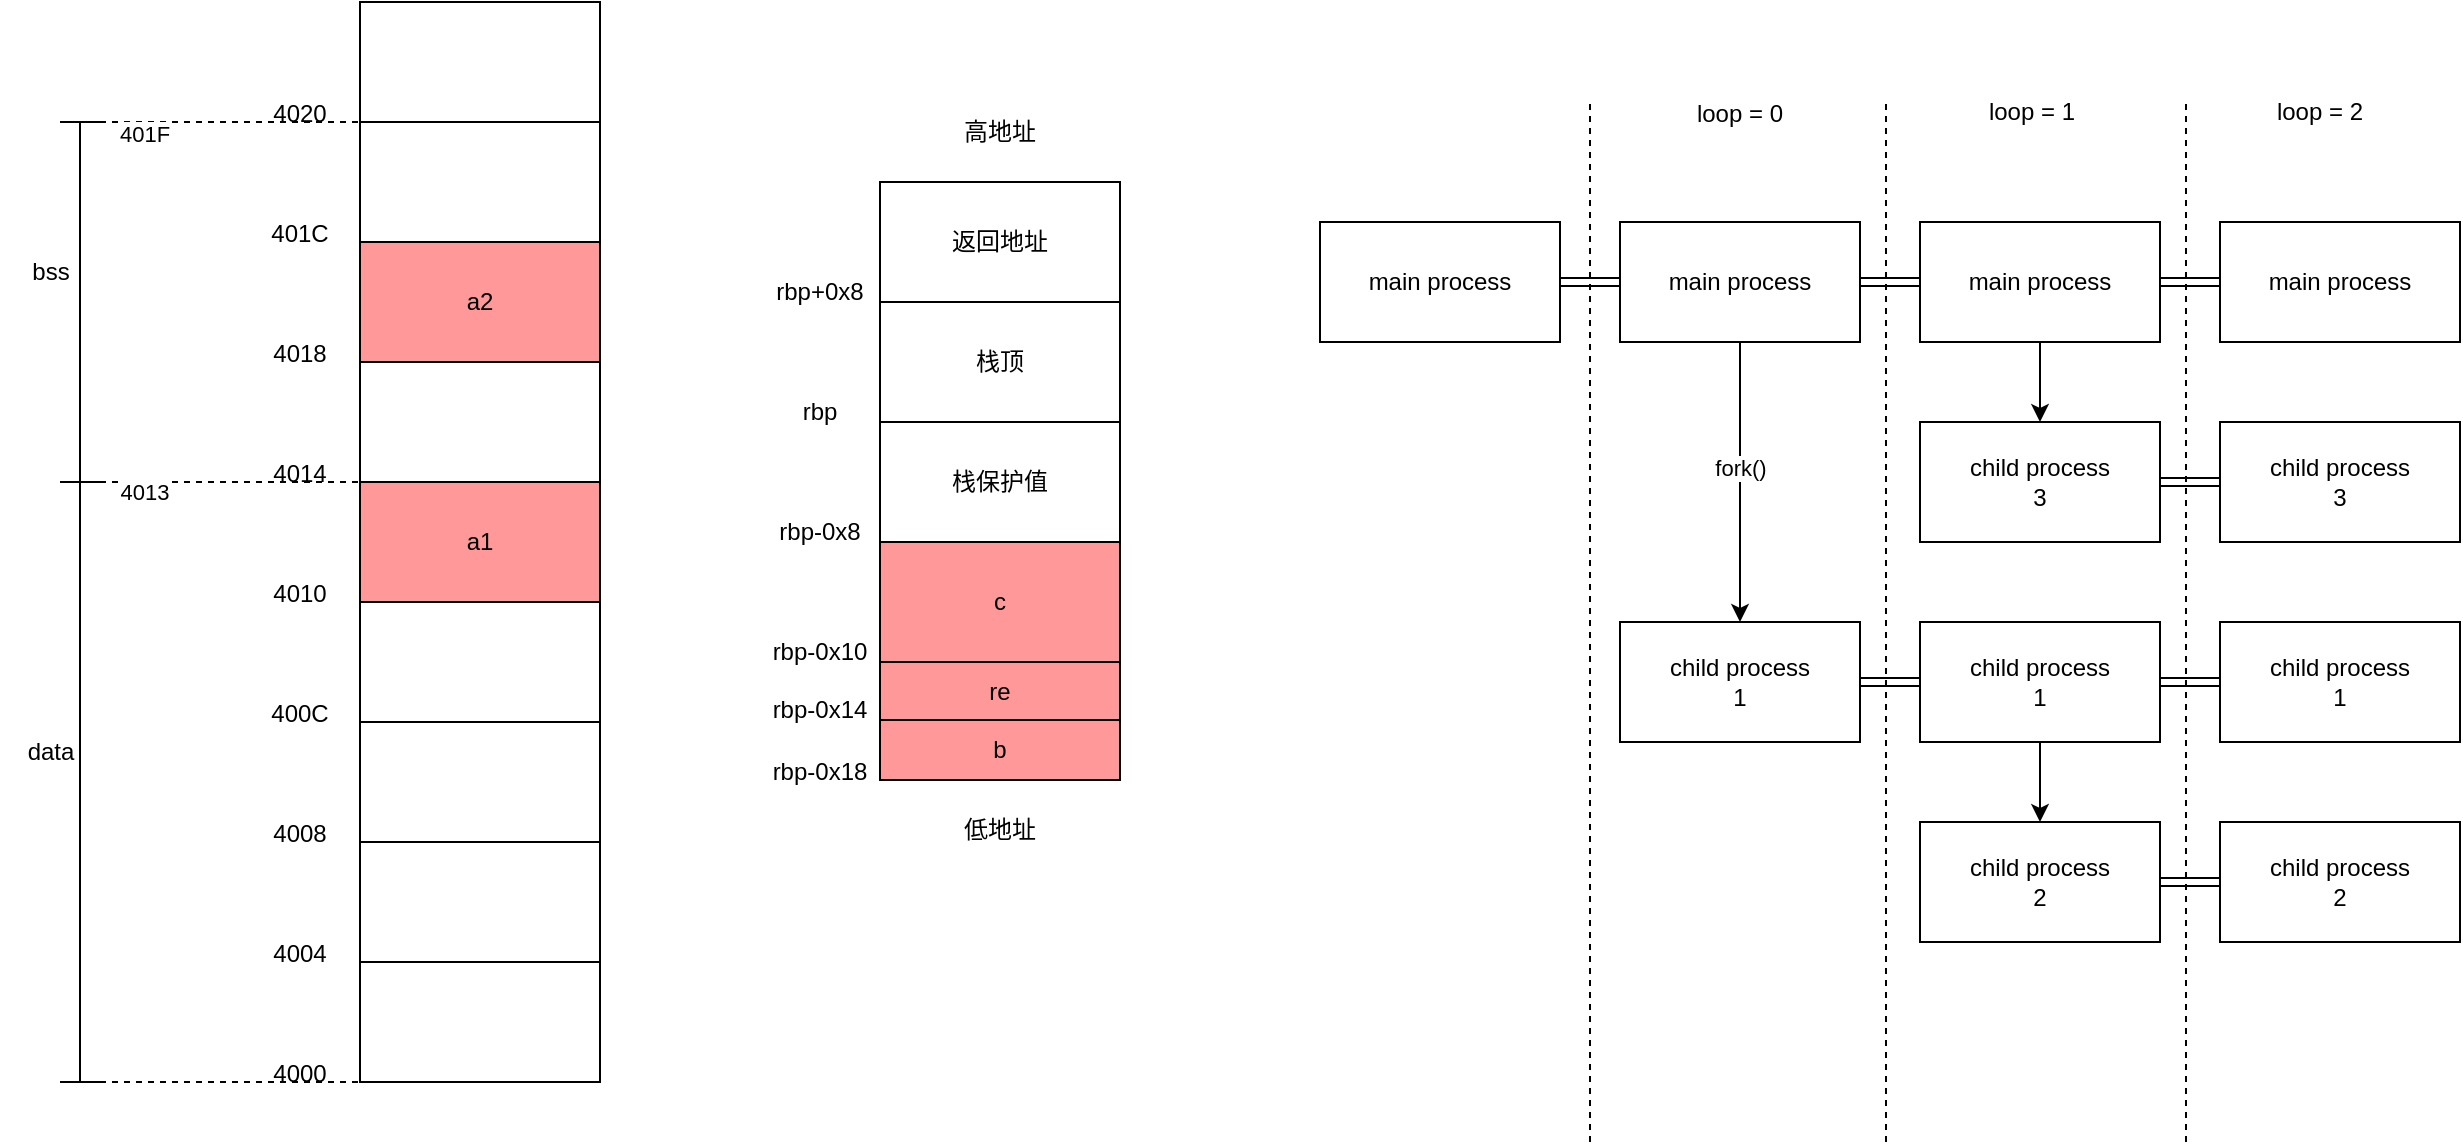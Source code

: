 <mxfile version="24.7.17">
  <diagram name="第 1 页" id="R-b9BJ-qE5zjMcX2TJD_">
    <mxGraphModel dx="1397" dy="834" grid="1" gridSize="10" guides="0" tooltips="1" connect="1" arrows="1" fold="1" page="1" pageScale="1" pageWidth="827" pageHeight="1169" math="0" shadow="0">
      <root>
        <mxCell id="0" />
        <mxCell id="1" parent="0" />
        <mxCell id="eq3iUFS4kH3gSGo_peP6-1" value="" style="rounded=0;whiteSpace=wrap;html=1;" parent="1" vertex="1">
          <mxGeometry x="370" y="570" width="120" height="60" as="geometry" />
        </mxCell>
        <mxCell id="eq3iUFS4kH3gSGo_peP6-2" value="" style="rounded=0;whiteSpace=wrap;html=1;" parent="1" vertex="1">
          <mxGeometry x="370" y="510" width="120" height="60" as="geometry" />
        </mxCell>
        <mxCell id="eq3iUFS4kH3gSGo_peP6-4" value="" style="rounded=0;whiteSpace=wrap;html=1;shadow=0;glass=0;fillStyle=auto;" parent="1" vertex="1">
          <mxGeometry x="370" y="450" width="120" height="60" as="geometry" />
        </mxCell>
        <mxCell id="eq3iUFS4kH3gSGo_peP6-6" value="4004" style="text;html=1;align=center;verticalAlign=middle;whiteSpace=wrap;rounded=0;dashed=1;" parent="1" vertex="1">
          <mxGeometry x="310" y="611" width="60" height="30" as="geometry" />
        </mxCell>
        <mxCell id="eq3iUFS4kH3gSGo_peP6-8" value="4008" style="text;html=1;align=center;verticalAlign=middle;whiteSpace=wrap;rounded=0;dashed=1;" parent="1" vertex="1">
          <mxGeometry x="310" y="551" width="60" height="30" as="geometry" />
        </mxCell>
        <mxCell id="eq3iUFS4kH3gSGo_peP6-10" value="400C" style="text;html=1;align=center;verticalAlign=middle;whiteSpace=wrap;rounded=0;dashed=1;" parent="1" vertex="1">
          <mxGeometry x="310" y="491" width="60" height="30" as="geometry" />
        </mxCell>
        <mxCell id="eq3iUFS4kH3gSGo_peP6-13" value="a1" style="rounded=0;whiteSpace=wrap;html=1;fillColor=#FF9999;" parent="1" vertex="1">
          <mxGeometry x="370" y="390" width="120" height="60" as="geometry" />
        </mxCell>
        <mxCell id="eq3iUFS4kH3gSGo_peP6-14" value="4010" style="text;html=1;align=center;verticalAlign=middle;whiteSpace=wrap;rounded=0;dashed=1;" parent="1" vertex="1">
          <mxGeometry x="310" y="431" width="60" height="30" as="geometry" />
        </mxCell>
        <mxCell id="eq3iUFS4kH3gSGo_peP6-16" value="" style="rounded=0;whiteSpace=wrap;html=1;" parent="1" vertex="1">
          <mxGeometry x="370" y="630" width="120" height="60" as="geometry" />
        </mxCell>
        <mxCell id="eq3iUFS4kH3gSGo_peP6-17" value="4000" style="text;html=1;align=center;verticalAlign=middle;whiteSpace=wrap;rounded=0;dashed=1;" parent="1" vertex="1">
          <mxGeometry x="310" y="671" width="60" height="30" as="geometry" />
        </mxCell>
        <mxCell id="eq3iUFS4kH3gSGo_peP6-19" value="a2" style="rounded=0;whiteSpace=wrap;html=1;fillColor=#FF9999;" parent="1" vertex="1">
          <mxGeometry x="370" y="270" width="120" height="60" as="geometry" />
        </mxCell>
        <mxCell id="eq3iUFS4kH3gSGo_peP6-20" value="" style="rounded=0;whiteSpace=wrap;html=1;" parent="1" vertex="1">
          <mxGeometry x="370" y="210" width="120" height="60" as="geometry" />
        </mxCell>
        <mxCell id="eq3iUFS4kH3gSGo_peP6-21" value="" style="rounded=0;whiteSpace=wrap;html=1;" parent="1" vertex="1">
          <mxGeometry x="370" y="150" width="120" height="60" as="geometry" />
        </mxCell>
        <mxCell id="eq3iUFS4kH3gSGo_peP6-22" value="4018" style="text;html=1;align=center;verticalAlign=middle;whiteSpace=wrap;rounded=0;dashed=1;" parent="1" vertex="1">
          <mxGeometry x="310" y="311" width="60" height="30" as="geometry" />
        </mxCell>
        <mxCell id="eq3iUFS4kH3gSGo_peP6-24" value="401C" style="text;html=1;align=center;verticalAlign=middle;whiteSpace=wrap;rounded=0;dashed=1;" parent="1" vertex="1">
          <mxGeometry x="310" y="251" width="60" height="30" as="geometry" />
        </mxCell>
        <mxCell id="eq3iUFS4kH3gSGo_peP6-26" value="4020" style="text;html=1;align=center;verticalAlign=middle;whiteSpace=wrap;rounded=0;dashed=1;" parent="1" vertex="1">
          <mxGeometry x="310" y="191" width="60" height="30" as="geometry" />
        </mxCell>
        <mxCell id="eq3iUFS4kH3gSGo_peP6-31" value="" style="rounded=0;whiteSpace=wrap;html=1;" parent="1" vertex="1">
          <mxGeometry x="370" y="330" width="120" height="60" as="geometry" />
        </mxCell>
        <mxCell id="eq3iUFS4kH3gSGo_peP6-32" value="4014" style="text;html=1;align=center;verticalAlign=middle;whiteSpace=wrap;rounded=0;dashed=1;" parent="1" vertex="1">
          <mxGeometry x="310" y="371" width="60" height="30" as="geometry" />
        </mxCell>
        <mxCell id="eq3iUFS4kH3gSGo_peP6-38" value="" style="shape=crossbar;whiteSpace=wrap;html=1;rounded=1;direction=south;" parent="1" vertex="1">
          <mxGeometry x="220" y="390" width="20" height="300" as="geometry" />
        </mxCell>
        <mxCell id="eq3iUFS4kH3gSGo_peP6-39" value="" style="endArrow=none;dashed=1;html=1;rounded=0;entryX=0;entryY=1;entryDx=0;entryDy=0;exitX=1;exitY=0;exitDx=0;exitDy=0;exitPerimeter=0;" parent="1" source="eq3iUFS4kH3gSGo_peP6-38" target="eq3iUFS4kH3gSGo_peP6-16" edge="1">
          <mxGeometry width="50" height="50" relative="1" as="geometry">
            <mxPoint x="270" y="680" as="sourcePoint" />
            <mxPoint x="320" y="630" as="targetPoint" />
          </mxGeometry>
        </mxCell>
        <mxCell id="eq3iUFS4kH3gSGo_peP6-41" value="data" style="text;html=1;align=center;verticalAlign=middle;resizable=0;points=[];autosize=1;strokeColor=none;fillColor=none;" parent="1" vertex="1">
          <mxGeometry x="190" y="510" width="50" height="30" as="geometry" />
        </mxCell>
        <mxCell id="eq3iUFS4kH3gSGo_peP6-42" value="" style="endArrow=none;dashed=1;html=1;rounded=0;entryX=0;entryY=0;entryDx=0;entryDy=0;exitX=0;exitY=0;exitDx=0;exitDy=0;exitPerimeter=0;" parent="1" source="eq3iUFS4kH3gSGo_peP6-38" target="eq3iUFS4kH3gSGo_peP6-13" edge="1">
          <mxGeometry width="50" height="50" relative="1" as="geometry">
            <mxPoint x="240" y="400" as="sourcePoint" />
            <mxPoint x="370" y="400" as="targetPoint" />
          </mxGeometry>
        </mxCell>
        <mxCell id="eq3iUFS4kH3gSGo_peP6-44" value="4013" style="edgeLabel;html=1;align=center;verticalAlign=middle;resizable=0;points=[];" parent="eq3iUFS4kH3gSGo_peP6-42" vertex="1" connectable="0">
          <mxGeometry x="-0.67" y="1" relative="1" as="geometry">
            <mxPoint y="6" as="offset" />
          </mxGeometry>
        </mxCell>
        <mxCell id="eq3iUFS4kH3gSGo_peP6-45" value="" style="endArrow=none;dashed=1;html=1;rounded=0;entryX=0;entryY=1;entryDx=0;entryDy=0;exitX=0;exitY=0;exitDx=0;exitDy=0;exitPerimeter=0;" parent="1" source="eq3iUFS4kH3gSGo_peP6-47" target="eq3iUFS4kH3gSGo_peP6-21" edge="1">
          <mxGeometry width="50" height="50" relative="1" as="geometry">
            <mxPoint x="240" y="180" as="sourcePoint" />
            <mxPoint x="370" y="210" as="targetPoint" />
          </mxGeometry>
        </mxCell>
        <mxCell id="eq3iUFS4kH3gSGo_peP6-46" value="401F" style="edgeLabel;html=1;align=center;verticalAlign=middle;resizable=0;points=[];" parent="eq3iUFS4kH3gSGo_peP6-45" vertex="1" connectable="0">
          <mxGeometry x="-0.67" y="1" relative="1" as="geometry">
            <mxPoint y="7" as="offset" />
          </mxGeometry>
        </mxCell>
        <mxCell id="eq3iUFS4kH3gSGo_peP6-47" value="" style="shape=crossbar;whiteSpace=wrap;html=1;rounded=1;direction=south;" parent="1" vertex="1">
          <mxGeometry x="220" y="210" width="20" height="180" as="geometry" />
        </mxCell>
        <mxCell id="eq3iUFS4kH3gSGo_peP6-48" value="bss" style="text;html=1;align=center;verticalAlign=middle;resizable=0;points=[];autosize=1;strokeColor=none;fillColor=none;" parent="1" vertex="1">
          <mxGeometry x="195" y="270" width="40" height="30" as="geometry" />
        </mxCell>
        <mxCell id="eq3iUFS4kH3gSGo_peP6-50" value="re" style="rounded=0;whiteSpace=wrap;html=1;fillColor=#ff9999;" parent="1" vertex="1">
          <mxGeometry x="630" y="480" width="120" height="30" as="geometry" />
        </mxCell>
        <mxCell id="eq3iUFS4kH3gSGo_peP6-51" value="c" style="rounded=0;whiteSpace=wrap;html=1;fillColor=#ff9999;" parent="1" vertex="1">
          <mxGeometry x="630" y="420" width="120" height="60" as="geometry" />
        </mxCell>
        <mxCell id="eq3iUFS4kH3gSGo_peP6-58" value="b" style="rounded=0;whiteSpace=wrap;html=1;fillColor=#ff9999;" parent="1" vertex="1">
          <mxGeometry x="630" y="509" width="120" height="30" as="geometry" />
        </mxCell>
        <mxCell id="eq3iUFS4kH3gSGo_peP6-68" value="栈保护值" style="rounded=0;whiteSpace=wrap;html=1;shadow=0;glass=0;fillStyle=auto;" parent="1" vertex="1">
          <mxGeometry x="630" y="360" width="120" height="60" as="geometry" />
        </mxCell>
        <mxCell id="eq3iUFS4kH3gSGo_peP6-69" value="栈顶" style="rounded=0;whiteSpace=wrap;html=1;shadow=0;glass=0;fillStyle=auto;" parent="1" vertex="1">
          <mxGeometry x="630" y="300" width="120" height="60" as="geometry" />
        </mxCell>
        <mxCell id="eq3iUFS4kH3gSGo_peP6-70" value="返回地址" style="rounded=0;whiteSpace=wrap;html=1;shadow=0;glass=0;fillStyle=auto;" parent="1" vertex="1">
          <mxGeometry x="630" y="240" width="120" height="60" as="geometry" />
        </mxCell>
        <mxCell id="eq3iUFS4kH3gSGo_peP6-71" value="rbp-0x14" style="text;html=1;align=center;verticalAlign=middle;whiteSpace=wrap;rounded=0;dashed=1;" parent="1" vertex="1">
          <mxGeometry x="570" y="489" width="60" height="30" as="geometry" />
        </mxCell>
        <mxCell id="eq3iUFS4kH3gSGo_peP6-72" value="rbp-0x10" style="text;html=1;align=center;verticalAlign=middle;whiteSpace=wrap;rounded=0;dashed=1;" parent="1" vertex="1">
          <mxGeometry x="570" y="460" width="60" height="30" as="geometry" />
        </mxCell>
        <mxCell id="eq3iUFS4kH3gSGo_peP6-73" value="rbp-0x8" style="text;html=1;align=center;verticalAlign=middle;whiteSpace=wrap;rounded=0;dashed=1;" parent="1" vertex="1">
          <mxGeometry x="570" y="400" width="60" height="30" as="geometry" />
        </mxCell>
        <mxCell id="eq3iUFS4kH3gSGo_peP6-74" value="rbp" style="text;html=1;align=center;verticalAlign=middle;whiteSpace=wrap;rounded=0;dashed=1;" parent="1" vertex="1">
          <mxGeometry x="570" y="340" width="60" height="30" as="geometry" />
        </mxCell>
        <mxCell id="eq3iUFS4kH3gSGo_peP6-75" value="rbp-0x18" style="text;html=1;align=center;verticalAlign=middle;whiteSpace=wrap;rounded=0;dashed=1;" parent="1" vertex="1">
          <mxGeometry x="570" y="520" width="60" height="30" as="geometry" />
        </mxCell>
        <mxCell id="eq3iUFS4kH3gSGo_peP6-79" value="rbp+0x8" style="text;html=1;align=center;verticalAlign=middle;whiteSpace=wrap;rounded=0;dashed=1;" parent="1" vertex="1">
          <mxGeometry x="570" y="280" width="60" height="30" as="geometry" />
        </mxCell>
        <mxCell id="eq3iUFS4kH3gSGo_peP6-80" value="高地址" style="text;html=1;align=center;verticalAlign=middle;whiteSpace=wrap;rounded=0;" parent="1" vertex="1">
          <mxGeometry x="660" y="200" width="60" height="30" as="geometry" />
        </mxCell>
        <mxCell id="eq3iUFS4kH3gSGo_peP6-82" value="低地址" style="text;html=1;align=center;verticalAlign=middle;whiteSpace=wrap;rounded=0;" parent="1" vertex="1">
          <mxGeometry x="660" y="549" width="60" height="30" as="geometry" />
        </mxCell>
        <mxCell id="TKxzCIJNmB1BHnqf1UzM-17" value="" style="edgeStyle=orthogonalEdgeStyle;rounded=0;orthogonalLoop=1;jettySize=auto;html=1;shape=link;" parent="1" source="TKxzCIJNmB1BHnqf1UzM-7" target="TKxzCIJNmB1BHnqf1UzM-16" edge="1">
          <mxGeometry relative="1" as="geometry" />
        </mxCell>
        <mxCell id="TKxzCIJNmB1BHnqf1UzM-7" value="main process" style="rounded=0;whiteSpace=wrap;html=1;" parent="1" vertex="1">
          <mxGeometry x="850" y="260" width="120" height="60" as="geometry" />
        </mxCell>
        <mxCell id="TKxzCIJNmB1BHnqf1UzM-8" value="" style="endArrow=none;dashed=1;html=1;rounded=0;" parent="1" edge="1">
          <mxGeometry width="50" height="50" relative="1" as="geometry">
            <mxPoint x="985" y="720" as="sourcePoint" />
            <mxPoint x="985" y="200" as="targetPoint" />
          </mxGeometry>
        </mxCell>
        <mxCell id="TKxzCIJNmB1BHnqf1UzM-9" value="loop = 0" style="text;html=1;align=center;verticalAlign=middle;whiteSpace=wrap;rounded=0;" parent="1" vertex="1">
          <mxGeometry x="1030" y="191" width="60" height="30" as="geometry" />
        </mxCell>
        <mxCell id="TKxzCIJNmB1BHnqf1UzM-10" value="loop = 1" style="text;html=1;align=center;verticalAlign=middle;whiteSpace=wrap;rounded=0;" parent="1" vertex="1">
          <mxGeometry x="1176" y="190" width="60" height="30" as="geometry" />
        </mxCell>
        <mxCell id="TKxzCIJNmB1BHnqf1UzM-11" value="loop = 2" style="text;html=1;align=center;verticalAlign=middle;whiteSpace=wrap;rounded=0;" parent="1" vertex="1">
          <mxGeometry x="1320" y="190" width="60" height="30" as="geometry" />
        </mxCell>
        <mxCell id="TKxzCIJNmB1BHnqf1UzM-12" value="" style="endArrow=none;dashed=1;html=1;rounded=0;" parent="1" edge="1">
          <mxGeometry width="50" height="50" relative="1" as="geometry">
            <mxPoint x="1133" y="720" as="sourcePoint" />
            <mxPoint x="1133" y="200" as="targetPoint" />
          </mxGeometry>
        </mxCell>
        <mxCell id="TKxzCIJNmB1BHnqf1UzM-13" value="" style="endArrow=none;dashed=1;html=1;rounded=0;" parent="1" edge="1">
          <mxGeometry width="50" height="50" relative="1" as="geometry">
            <mxPoint x="1283" y="720" as="sourcePoint" />
            <mxPoint x="1283" y="200" as="targetPoint" />
          </mxGeometry>
        </mxCell>
        <mxCell id="TKxzCIJNmB1BHnqf1UzM-20" value="" style="edgeStyle=orthogonalEdgeStyle;rounded=0;orthogonalLoop=1;jettySize=auto;html=1;shape=link;" parent="1" source="TKxzCIJNmB1BHnqf1UzM-16" target="TKxzCIJNmB1BHnqf1UzM-19" edge="1">
          <mxGeometry relative="1" as="geometry" />
        </mxCell>
        <mxCell id="TKxzCIJNmB1BHnqf1UzM-38" style="edgeStyle=orthogonalEdgeStyle;rounded=0;orthogonalLoop=1;jettySize=auto;html=1;exitX=0.5;exitY=1;exitDx=0;exitDy=0;" parent="1" source="TKxzCIJNmB1BHnqf1UzM-16" target="TKxzCIJNmB1BHnqf1UzM-23" edge="1">
          <mxGeometry relative="1" as="geometry" />
        </mxCell>
        <mxCell id="TKxzCIJNmB1BHnqf1UzM-41" value="fork()" style="edgeLabel;html=1;align=center;verticalAlign=middle;resizable=0;points=[];" parent="TKxzCIJNmB1BHnqf1UzM-38" vertex="1" connectable="0">
          <mxGeometry x="-0.108" relative="1" as="geometry">
            <mxPoint as="offset" />
          </mxGeometry>
        </mxCell>
        <mxCell id="TKxzCIJNmB1BHnqf1UzM-16" value="main process" style="rounded=0;whiteSpace=wrap;html=1;" parent="1" vertex="1">
          <mxGeometry x="1000" y="260" width="120" height="60" as="geometry" />
        </mxCell>
        <mxCell id="TKxzCIJNmB1BHnqf1UzM-22" value="" style="edgeStyle=orthogonalEdgeStyle;rounded=0;orthogonalLoop=1;jettySize=auto;html=1;shape=link;" parent="1" source="TKxzCIJNmB1BHnqf1UzM-19" target="TKxzCIJNmB1BHnqf1UzM-21" edge="1">
          <mxGeometry relative="1" as="geometry" />
        </mxCell>
        <mxCell id="TKxzCIJNmB1BHnqf1UzM-40" style="edgeStyle=orthogonalEdgeStyle;rounded=0;orthogonalLoop=1;jettySize=auto;html=1;exitX=0.5;exitY=1;exitDx=0;exitDy=0;" parent="1" source="TKxzCIJNmB1BHnqf1UzM-19" target="TKxzCIJNmB1BHnqf1UzM-28" edge="1">
          <mxGeometry relative="1" as="geometry" />
        </mxCell>
        <mxCell id="TKxzCIJNmB1BHnqf1UzM-19" value="main process" style="rounded=0;whiteSpace=wrap;html=1;" parent="1" vertex="1">
          <mxGeometry x="1150" y="260" width="120" height="60" as="geometry" />
        </mxCell>
        <mxCell id="TKxzCIJNmB1BHnqf1UzM-21" value="main process" style="rounded=0;whiteSpace=wrap;html=1;" parent="1" vertex="1">
          <mxGeometry x="1300" y="260" width="120" height="60" as="geometry" />
        </mxCell>
        <mxCell id="TKxzCIJNmB1BHnqf1UzM-27" value="" style="edgeStyle=orthogonalEdgeStyle;rounded=0;orthogonalLoop=1;jettySize=auto;html=1;shape=link;" parent="1" source="TKxzCIJNmB1BHnqf1UzM-23" target="TKxzCIJNmB1BHnqf1UzM-26" edge="1">
          <mxGeometry relative="1" as="geometry" />
        </mxCell>
        <mxCell id="TKxzCIJNmB1BHnqf1UzM-23" value="child process&lt;div&gt;1&lt;/div&gt;" style="rounded=0;whiteSpace=wrap;html=1;" parent="1" vertex="1">
          <mxGeometry x="1000" y="460" width="120" height="60" as="geometry" />
        </mxCell>
        <mxCell id="TKxzCIJNmB1BHnqf1UzM-35" value="" style="edgeStyle=orthogonalEdgeStyle;rounded=0;orthogonalLoop=1;jettySize=auto;html=1;shape=link;" parent="1" source="TKxzCIJNmB1BHnqf1UzM-26" target="TKxzCIJNmB1BHnqf1UzM-34" edge="1">
          <mxGeometry relative="1" as="geometry" />
        </mxCell>
        <mxCell id="TKxzCIJNmB1BHnqf1UzM-39" style="edgeStyle=orthogonalEdgeStyle;rounded=0;orthogonalLoop=1;jettySize=auto;html=1;exitX=0.5;exitY=1;exitDx=0;exitDy=0;entryX=0.5;entryY=0;entryDx=0;entryDy=0;" parent="1" source="TKxzCIJNmB1BHnqf1UzM-26" target="TKxzCIJNmB1BHnqf1UzM-30" edge="1">
          <mxGeometry relative="1" as="geometry" />
        </mxCell>
        <mxCell id="TKxzCIJNmB1BHnqf1UzM-26" value="child process&lt;div&gt;1&lt;/div&gt;" style="rounded=0;whiteSpace=wrap;html=1;" parent="1" vertex="1">
          <mxGeometry x="1150" y="460" width="120" height="60" as="geometry" />
        </mxCell>
        <mxCell id="TKxzCIJNmB1BHnqf1UzM-33" value="" style="edgeStyle=orthogonalEdgeStyle;rounded=0;orthogonalLoop=1;jettySize=auto;html=1;shape=link;" parent="1" source="TKxzCIJNmB1BHnqf1UzM-28" target="TKxzCIJNmB1BHnqf1UzM-32" edge="1">
          <mxGeometry relative="1" as="geometry" />
        </mxCell>
        <mxCell id="TKxzCIJNmB1BHnqf1UzM-28" value="child process&lt;div&gt;3&lt;/div&gt;" style="rounded=0;whiteSpace=wrap;html=1;" parent="1" vertex="1">
          <mxGeometry x="1150" y="360" width="120" height="60" as="geometry" />
        </mxCell>
        <mxCell id="TKxzCIJNmB1BHnqf1UzM-37" value="" style="edgeStyle=orthogonalEdgeStyle;rounded=0;orthogonalLoop=1;jettySize=auto;html=1;shape=link;" parent="1" source="TKxzCIJNmB1BHnqf1UzM-30" target="TKxzCIJNmB1BHnqf1UzM-36" edge="1">
          <mxGeometry relative="1" as="geometry" />
        </mxCell>
        <mxCell id="TKxzCIJNmB1BHnqf1UzM-30" value="child process&lt;div&gt;2&lt;/div&gt;" style="rounded=0;whiteSpace=wrap;html=1;" parent="1" vertex="1">
          <mxGeometry x="1150" y="560" width="120" height="60" as="geometry" />
        </mxCell>
        <mxCell id="TKxzCIJNmB1BHnqf1UzM-32" value="child process&lt;div&gt;3&lt;/div&gt;" style="rounded=0;whiteSpace=wrap;html=1;" parent="1" vertex="1">
          <mxGeometry x="1300" y="360" width="120" height="60" as="geometry" />
        </mxCell>
        <mxCell id="TKxzCIJNmB1BHnqf1UzM-34" value="child process&lt;div&gt;1&lt;/div&gt;" style="rounded=0;whiteSpace=wrap;html=1;" parent="1" vertex="1">
          <mxGeometry x="1300" y="460" width="120" height="60" as="geometry" />
        </mxCell>
        <mxCell id="TKxzCIJNmB1BHnqf1UzM-36" value="child process&lt;div&gt;2&lt;/div&gt;" style="rounded=0;whiteSpace=wrap;html=1;" parent="1" vertex="1">
          <mxGeometry x="1300" y="560" width="120" height="60" as="geometry" />
        </mxCell>
      </root>
    </mxGraphModel>
  </diagram>
</mxfile>
